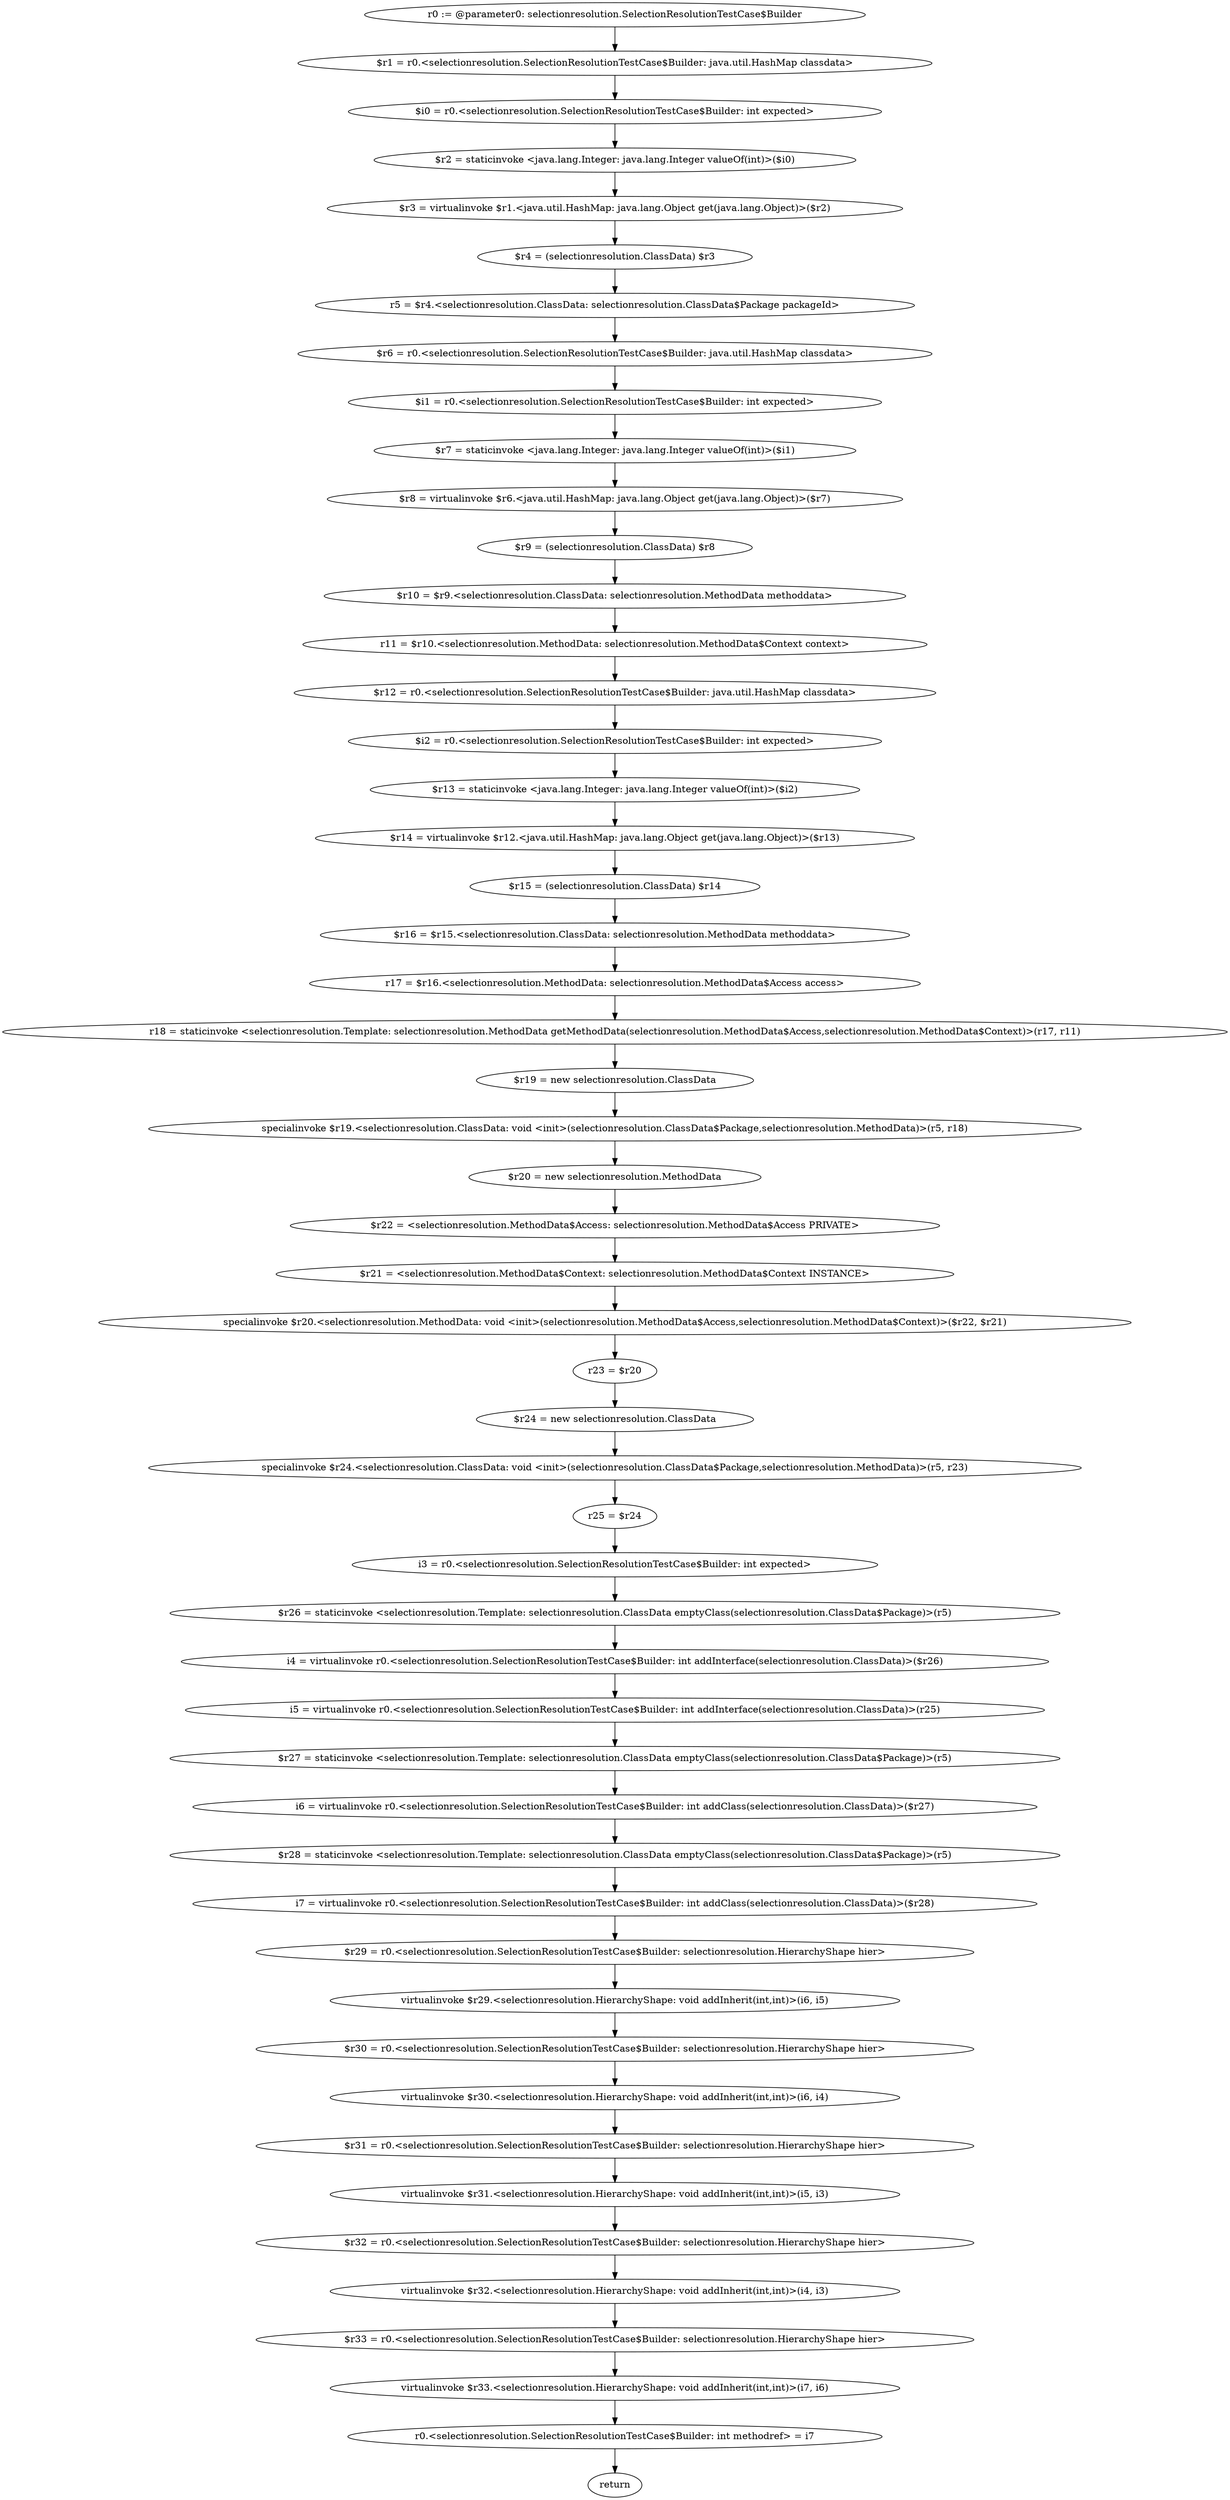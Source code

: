 digraph "unitGraph" {
    "r0 := @parameter0: selectionresolution.SelectionResolutionTestCase$Builder"
    "$r1 = r0.<selectionresolution.SelectionResolutionTestCase$Builder: java.util.HashMap classdata>"
    "$i0 = r0.<selectionresolution.SelectionResolutionTestCase$Builder: int expected>"
    "$r2 = staticinvoke <java.lang.Integer: java.lang.Integer valueOf(int)>($i0)"
    "$r3 = virtualinvoke $r1.<java.util.HashMap: java.lang.Object get(java.lang.Object)>($r2)"
    "$r4 = (selectionresolution.ClassData) $r3"
    "r5 = $r4.<selectionresolution.ClassData: selectionresolution.ClassData$Package packageId>"
    "$r6 = r0.<selectionresolution.SelectionResolutionTestCase$Builder: java.util.HashMap classdata>"
    "$i1 = r0.<selectionresolution.SelectionResolutionTestCase$Builder: int expected>"
    "$r7 = staticinvoke <java.lang.Integer: java.lang.Integer valueOf(int)>($i1)"
    "$r8 = virtualinvoke $r6.<java.util.HashMap: java.lang.Object get(java.lang.Object)>($r7)"
    "$r9 = (selectionresolution.ClassData) $r8"
    "$r10 = $r9.<selectionresolution.ClassData: selectionresolution.MethodData methoddata>"
    "r11 = $r10.<selectionresolution.MethodData: selectionresolution.MethodData$Context context>"
    "$r12 = r0.<selectionresolution.SelectionResolutionTestCase$Builder: java.util.HashMap classdata>"
    "$i2 = r0.<selectionresolution.SelectionResolutionTestCase$Builder: int expected>"
    "$r13 = staticinvoke <java.lang.Integer: java.lang.Integer valueOf(int)>($i2)"
    "$r14 = virtualinvoke $r12.<java.util.HashMap: java.lang.Object get(java.lang.Object)>($r13)"
    "$r15 = (selectionresolution.ClassData) $r14"
    "$r16 = $r15.<selectionresolution.ClassData: selectionresolution.MethodData methoddata>"
    "r17 = $r16.<selectionresolution.MethodData: selectionresolution.MethodData$Access access>"
    "r18 = staticinvoke <selectionresolution.Template: selectionresolution.MethodData getMethodData(selectionresolution.MethodData$Access,selectionresolution.MethodData$Context)>(r17, r11)"
    "$r19 = new selectionresolution.ClassData"
    "specialinvoke $r19.<selectionresolution.ClassData: void <init>(selectionresolution.ClassData$Package,selectionresolution.MethodData)>(r5, r18)"
    "$r20 = new selectionresolution.MethodData"
    "$r22 = <selectionresolution.MethodData$Access: selectionresolution.MethodData$Access PRIVATE>"
    "$r21 = <selectionresolution.MethodData$Context: selectionresolution.MethodData$Context INSTANCE>"
    "specialinvoke $r20.<selectionresolution.MethodData: void <init>(selectionresolution.MethodData$Access,selectionresolution.MethodData$Context)>($r22, $r21)"
    "r23 = $r20"
    "$r24 = new selectionresolution.ClassData"
    "specialinvoke $r24.<selectionresolution.ClassData: void <init>(selectionresolution.ClassData$Package,selectionresolution.MethodData)>(r5, r23)"
    "r25 = $r24"
    "i3 = r0.<selectionresolution.SelectionResolutionTestCase$Builder: int expected>"
    "$r26 = staticinvoke <selectionresolution.Template: selectionresolution.ClassData emptyClass(selectionresolution.ClassData$Package)>(r5)"
    "i4 = virtualinvoke r0.<selectionresolution.SelectionResolutionTestCase$Builder: int addInterface(selectionresolution.ClassData)>($r26)"
    "i5 = virtualinvoke r0.<selectionresolution.SelectionResolutionTestCase$Builder: int addInterface(selectionresolution.ClassData)>(r25)"
    "$r27 = staticinvoke <selectionresolution.Template: selectionresolution.ClassData emptyClass(selectionresolution.ClassData$Package)>(r5)"
    "i6 = virtualinvoke r0.<selectionresolution.SelectionResolutionTestCase$Builder: int addClass(selectionresolution.ClassData)>($r27)"
    "$r28 = staticinvoke <selectionresolution.Template: selectionresolution.ClassData emptyClass(selectionresolution.ClassData$Package)>(r5)"
    "i7 = virtualinvoke r0.<selectionresolution.SelectionResolutionTestCase$Builder: int addClass(selectionresolution.ClassData)>($r28)"
    "$r29 = r0.<selectionresolution.SelectionResolutionTestCase$Builder: selectionresolution.HierarchyShape hier>"
    "virtualinvoke $r29.<selectionresolution.HierarchyShape: void addInherit(int,int)>(i6, i5)"
    "$r30 = r0.<selectionresolution.SelectionResolutionTestCase$Builder: selectionresolution.HierarchyShape hier>"
    "virtualinvoke $r30.<selectionresolution.HierarchyShape: void addInherit(int,int)>(i6, i4)"
    "$r31 = r0.<selectionresolution.SelectionResolutionTestCase$Builder: selectionresolution.HierarchyShape hier>"
    "virtualinvoke $r31.<selectionresolution.HierarchyShape: void addInherit(int,int)>(i5, i3)"
    "$r32 = r0.<selectionresolution.SelectionResolutionTestCase$Builder: selectionresolution.HierarchyShape hier>"
    "virtualinvoke $r32.<selectionresolution.HierarchyShape: void addInherit(int,int)>(i4, i3)"
    "$r33 = r0.<selectionresolution.SelectionResolutionTestCase$Builder: selectionresolution.HierarchyShape hier>"
    "virtualinvoke $r33.<selectionresolution.HierarchyShape: void addInherit(int,int)>(i7, i6)"
    "r0.<selectionresolution.SelectionResolutionTestCase$Builder: int methodref> = i7"
    "return"
    "r0 := @parameter0: selectionresolution.SelectionResolutionTestCase$Builder"->"$r1 = r0.<selectionresolution.SelectionResolutionTestCase$Builder: java.util.HashMap classdata>";
    "$r1 = r0.<selectionresolution.SelectionResolutionTestCase$Builder: java.util.HashMap classdata>"->"$i0 = r0.<selectionresolution.SelectionResolutionTestCase$Builder: int expected>";
    "$i0 = r0.<selectionresolution.SelectionResolutionTestCase$Builder: int expected>"->"$r2 = staticinvoke <java.lang.Integer: java.lang.Integer valueOf(int)>($i0)";
    "$r2 = staticinvoke <java.lang.Integer: java.lang.Integer valueOf(int)>($i0)"->"$r3 = virtualinvoke $r1.<java.util.HashMap: java.lang.Object get(java.lang.Object)>($r2)";
    "$r3 = virtualinvoke $r1.<java.util.HashMap: java.lang.Object get(java.lang.Object)>($r2)"->"$r4 = (selectionresolution.ClassData) $r3";
    "$r4 = (selectionresolution.ClassData) $r3"->"r5 = $r4.<selectionresolution.ClassData: selectionresolution.ClassData$Package packageId>";
    "r5 = $r4.<selectionresolution.ClassData: selectionresolution.ClassData$Package packageId>"->"$r6 = r0.<selectionresolution.SelectionResolutionTestCase$Builder: java.util.HashMap classdata>";
    "$r6 = r0.<selectionresolution.SelectionResolutionTestCase$Builder: java.util.HashMap classdata>"->"$i1 = r0.<selectionresolution.SelectionResolutionTestCase$Builder: int expected>";
    "$i1 = r0.<selectionresolution.SelectionResolutionTestCase$Builder: int expected>"->"$r7 = staticinvoke <java.lang.Integer: java.lang.Integer valueOf(int)>($i1)";
    "$r7 = staticinvoke <java.lang.Integer: java.lang.Integer valueOf(int)>($i1)"->"$r8 = virtualinvoke $r6.<java.util.HashMap: java.lang.Object get(java.lang.Object)>($r7)";
    "$r8 = virtualinvoke $r6.<java.util.HashMap: java.lang.Object get(java.lang.Object)>($r7)"->"$r9 = (selectionresolution.ClassData) $r8";
    "$r9 = (selectionresolution.ClassData) $r8"->"$r10 = $r9.<selectionresolution.ClassData: selectionresolution.MethodData methoddata>";
    "$r10 = $r9.<selectionresolution.ClassData: selectionresolution.MethodData methoddata>"->"r11 = $r10.<selectionresolution.MethodData: selectionresolution.MethodData$Context context>";
    "r11 = $r10.<selectionresolution.MethodData: selectionresolution.MethodData$Context context>"->"$r12 = r0.<selectionresolution.SelectionResolutionTestCase$Builder: java.util.HashMap classdata>";
    "$r12 = r0.<selectionresolution.SelectionResolutionTestCase$Builder: java.util.HashMap classdata>"->"$i2 = r0.<selectionresolution.SelectionResolutionTestCase$Builder: int expected>";
    "$i2 = r0.<selectionresolution.SelectionResolutionTestCase$Builder: int expected>"->"$r13 = staticinvoke <java.lang.Integer: java.lang.Integer valueOf(int)>($i2)";
    "$r13 = staticinvoke <java.lang.Integer: java.lang.Integer valueOf(int)>($i2)"->"$r14 = virtualinvoke $r12.<java.util.HashMap: java.lang.Object get(java.lang.Object)>($r13)";
    "$r14 = virtualinvoke $r12.<java.util.HashMap: java.lang.Object get(java.lang.Object)>($r13)"->"$r15 = (selectionresolution.ClassData) $r14";
    "$r15 = (selectionresolution.ClassData) $r14"->"$r16 = $r15.<selectionresolution.ClassData: selectionresolution.MethodData methoddata>";
    "$r16 = $r15.<selectionresolution.ClassData: selectionresolution.MethodData methoddata>"->"r17 = $r16.<selectionresolution.MethodData: selectionresolution.MethodData$Access access>";
    "r17 = $r16.<selectionresolution.MethodData: selectionresolution.MethodData$Access access>"->"r18 = staticinvoke <selectionresolution.Template: selectionresolution.MethodData getMethodData(selectionresolution.MethodData$Access,selectionresolution.MethodData$Context)>(r17, r11)";
    "r18 = staticinvoke <selectionresolution.Template: selectionresolution.MethodData getMethodData(selectionresolution.MethodData$Access,selectionresolution.MethodData$Context)>(r17, r11)"->"$r19 = new selectionresolution.ClassData";
    "$r19 = new selectionresolution.ClassData"->"specialinvoke $r19.<selectionresolution.ClassData: void <init>(selectionresolution.ClassData$Package,selectionresolution.MethodData)>(r5, r18)";
    "specialinvoke $r19.<selectionresolution.ClassData: void <init>(selectionresolution.ClassData$Package,selectionresolution.MethodData)>(r5, r18)"->"$r20 = new selectionresolution.MethodData";
    "$r20 = new selectionresolution.MethodData"->"$r22 = <selectionresolution.MethodData$Access: selectionresolution.MethodData$Access PRIVATE>";
    "$r22 = <selectionresolution.MethodData$Access: selectionresolution.MethodData$Access PRIVATE>"->"$r21 = <selectionresolution.MethodData$Context: selectionresolution.MethodData$Context INSTANCE>";
    "$r21 = <selectionresolution.MethodData$Context: selectionresolution.MethodData$Context INSTANCE>"->"specialinvoke $r20.<selectionresolution.MethodData: void <init>(selectionresolution.MethodData$Access,selectionresolution.MethodData$Context)>($r22, $r21)";
    "specialinvoke $r20.<selectionresolution.MethodData: void <init>(selectionresolution.MethodData$Access,selectionresolution.MethodData$Context)>($r22, $r21)"->"r23 = $r20";
    "r23 = $r20"->"$r24 = new selectionresolution.ClassData";
    "$r24 = new selectionresolution.ClassData"->"specialinvoke $r24.<selectionresolution.ClassData: void <init>(selectionresolution.ClassData$Package,selectionresolution.MethodData)>(r5, r23)";
    "specialinvoke $r24.<selectionresolution.ClassData: void <init>(selectionresolution.ClassData$Package,selectionresolution.MethodData)>(r5, r23)"->"r25 = $r24";
    "r25 = $r24"->"i3 = r0.<selectionresolution.SelectionResolutionTestCase$Builder: int expected>";
    "i3 = r0.<selectionresolution.SelectionResolutionTestCase$Builder: int expected>"->"$r26 = staticinvoke <selectionresolution.Template: selectionresolution.ClassData emptyClass(selectionresolution.ClassData$Package)>(r5)";
    "$r26 = staticinvoke <selectionresolution.Template: selectionresolution.ClassData emptyClass(selectionresolution.ClassData$Package)>(r5)"->"i4 = virtualinvoke r0.<selectionresolution.SelectionResolutionTestCase$Builder: int addInterface(selectionresolution.ClassData)>($r26)";
    "i4 = virtualinvoke r0.<selectionresolution.SelectionResolutionTestCase$Builder: int addInterface(selectionresolution.ClassData)>($r26)"->"i5 = virtualinvoke r0.<selectionresolution.SelectionResolutionTestCase$Builder: int addInterface(selectionresolution.ClassData)>(r25)";
    "i5 = virtualinvoke r0.<selectionresolution.SelectionResolutionTestCase$Builder: int addInterface(selectionresolution.ClassData)>(r25)"->"$r27 = staticinvoke <selectionresolution.Template: selectionresolution.ClassData emptyClass(selectionresolution.ClassData$Package)>(r5)";
    "$r27 = staticinvoke <selectionresolution.Template: selectionresolution.ClassData emptyClass(selectionresolution.ClassData$Package)>(r5)"->"i6 = virtualinvoke r0.<selectionresolution.SelectionResolutionTestCase$Builder: int addClass(selectionresolution.ClassData)>($r27)";
    "i6 = virtualinvoke r0.<selectionresolution.SelectionResolutionTestCase$Builder: int addClass(selectionresolution.ClassData)>($r27)"->"$r28 = staticinvoke <selectionresolution.Template: selectionresolution.ClassData emptyClass(selectionresolution.ClassData$Package)>(r5)";
    "$r28 = staticinvoke <selectionresolution.Template: selectionresolution.ClassData emptyClass(selectionresolution.ClassData$Package)>(r5)"->"i7 = virtualinvoke r0.<selectionresolution.SelectionResolutionTestCase$Builder: int addClass(selectionresolution.ClassData)>($r28)";
    "i7 = virtualinvoke r0.<selectionresolution.SelectionResolutionTestCase$Builder: int addClass(selectionresolution.ClassData)>($r28)"->"$r29 = r0.<selectionresolution.SelectionResolutionTestCase$Builder: selectionresolution.HierarchyShape hier>";
    "$r29 = r0.<selectionresolution.SelectionResolutionTestCase$Builder: selectionresolution.HierarchyShape hier>"->"virtualinvoke $r29.<selectionresolution.HierarchyShape: void addInherit(int,int)>(i6, i5)";
    "virtualinvoke $r29.<selectionresolution.HierarchyShape: void addInherit(int,int)>(i6, i5)"->"$r30 = r0.<selectionresolution.SelectionResolutionTestCase$Builder: selectionresolution.HierarchyShape hier>";
    "$r30 = r0.<selectionresolution.SelectionResolutionTestCase$Builder: selectionresolution.HierarchyShape hier>"->"virtualinvoke $r30.<selectionresolution.HierarchyShape: void addInherit(int,int)>(i6, i4)";
    "virtualinvoke $r30.<selectionresolution.HierarchyShape: void addInherit(int,int)>(i6, i4)"->"$r31 = r0.<selectionresolution.SelectionResolutionTestCase$Builder: selectionresolution.HierarchyShape hier>";
    "$r31 = r0.<selectionresolution.SelectionResolutionTestCase$Builder: selectionresolution.HierarchyShape hier>"->"virtualinvoke $r31.<selectionresolution.HierarchyShape: void addInherit(int,int)>(i5, i3)";
    "virtualinvoke $r31.<selectionresolution.HierarchyShape: void addInherit(int,int)>(i5, i3)"->"$r32 = r0.<selectionresolution.SelectionResolutionTestCase$Builder: selectionresolution.HierarchyShape hier>";
    "$r32 = r0.<selectionresolution.SelectionResolutionTestCase$Builder: selectionresolution.HierarchyShape hier>"->"virtualinvoke $r32.<selectionresolution.HierarchyShape: void addInherit(int,int)>(i4, i3)";
    "virtualinvoke $r32.<selectionresolution.HierarchyShape: void addInherit(int,int)>(i4, i3)"->"$r33 = r0.<selectionresolution.SelectionResolutionTestCase$Builder: selectionresolution.HierarchyShape hier>";
    "$r33 = r0.<selectionresolution.SelectionResolutionTestCase$Builder: selectionresolution.HierarchyShape hier>"->"virtualinvoke $r33.<selectionresolution.HierarchyShape: void addInherit(int,int)>(i7, i6)";
    "virtualinvoke $r33.<selectionresolution.HierarchyShape: void addInherit(int,int)>(i7, i6)"->"r0.<selectionresolution.SelectionResolutionTestCase$Builder: int methodref> = i7";
    "r0.<selectionresolution.SelectionResolutionTestCase$Builder: int methodref> = i7"->"return";
}
